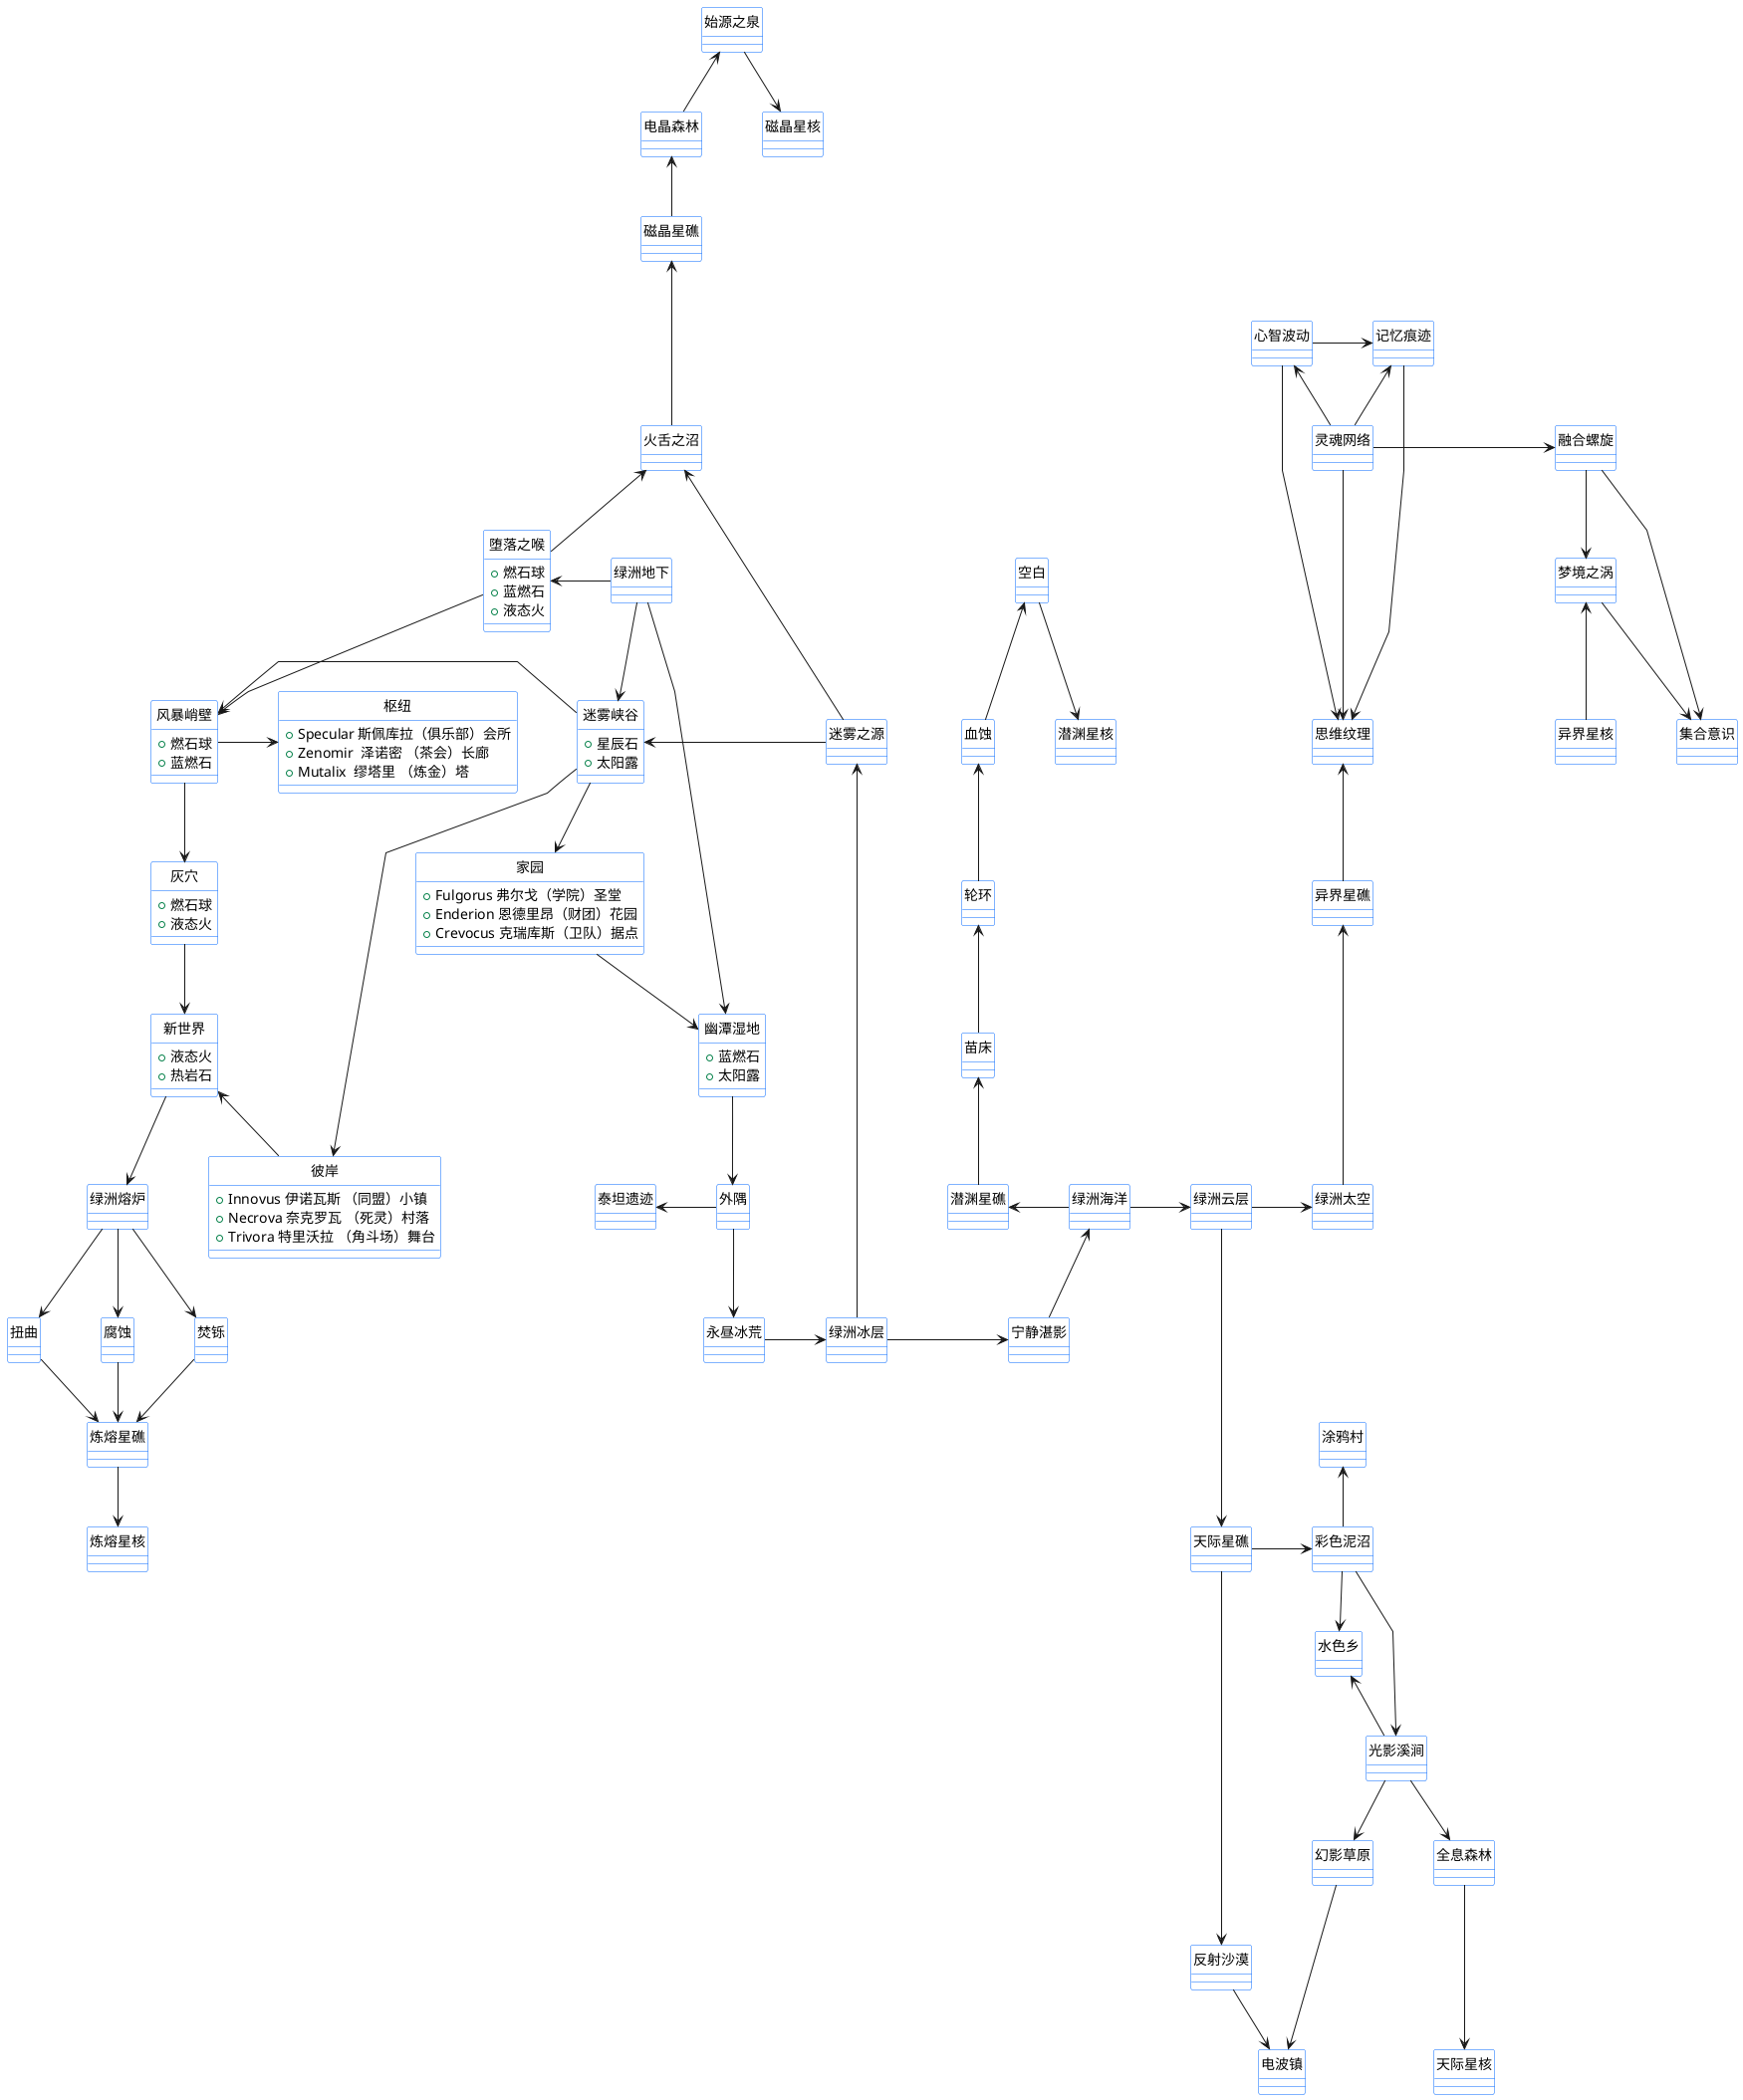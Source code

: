﻿@startuml

!define ENTITY class 

skinparam linetype polyline
skinparam ranksep 60
skinparam nodesep 60
hide circle
skinparam classBackgroundColor #fff
skinparam classBorderColor #0066ff
ENTITY 绿洲熔炉 {}
ENTITY 绿洲地下 {}
ENTITY 绿洲冰层 {}
ENTITY 绿洲海洋 {}
ENTITY 绿洲云层 {}
ENTITY 绿洲太空 {}



绿洲海洋 -right-> 绿洲云层 


ENTITY 潜渊星礁 {}
ENTITY 天际星礁 {}
ENTITY 异界星礁 {}
ENTITY 炼熔星礁 {}
ENTITY 磁晶星礁 {}
绿洲云层 ----> 天际星礁
绿洲云层 -right-> 绿洲太空
绿洲太空 -up--> 异界星礁
绿洲海洋 -left-> 潜渊星礁
绿洲熔炉 -->焚铄
绿洲熔炉 -->扭曲
绿洲熔炉 -->腐蚀
焚铄 --> 炼熔星礁
扭曲 --> 炼熔星礁
腐蚀 --> 炼熔星礁
ENTITY 炼熔星核 {}
炼熔星礁 --> 炼熔星核
ENTITY 彼岸 {
 + Innovus 伊诺瓦斯 （同盟）小镇
 + Necrova 奈克罗瓦 （死灵）村落
 + Trivora 特里沃拉 （角斗场）舞台
}
ENTITY 枢纽 {
 + Specular 斯佩库拉（俱乐部）会所
 + Zenomir  泽诺密 （茶会）长廊
 + Mutalix  缪塔里 （炼金）塔
}
ENTITY 家园 {
 + Fulgorus 弗尔戈（学院）圣堂
 + Enderion 恩德里昂（财团）花园
 + Crevocus 克瑞库斯（卫队）据点
}


ENTITY 外隅 {
}
ENTITY 泰坦遗迹 {
}
外隅 -left-> 泰坦遗迹

绿洲地下 --> 迷雾峡谷

迷雾峡谷 --> 彼岸
迷雾峡谷 --> 家园
绿洲地下 -left-> 堕落之喉
绿洲地下 -right-> 幽潭湿地
迷雾峡谷 -left-> 风暴峭壁
风暴峭壁 --> 灰穴
灰穴 -->新世界
幽潭湿地 --> 外隅
风暴峭壁 -right-> 枢纽
彼岸 -up->新世界
家园 -->幽潭湿地
新世界 --> 绿洲熔炉

外隅 --> 永昼冰荒
堕落之喉 --> 风暴峭壁

ENTITY 迷雾峡谷 {
 +星辰石
 +太阳露
}
ENTITY 新世界 {
  +液态火
  +热岩石
}
ENTITY 堕落之喉 {
  +燃石球
  +蓝燃石
  +液态火
}
ENTITY 灰穴 {
  +燃石球
  +液态火
}
ENTITY 风暴峭壁 {
  +燃石球
  +蓝燃石
}
ENTITY 幽潭湿地 {
  +蓝燃石
  +太阳露
}

绿洲冰层 -left->迷雾之源
迷雾之源 -up->火舌之沼
永昼冰荒 -right-> 绿洲冰层
绿洲冰层 -right--->宁静湛影
火舌之沼 -up--> 磁晶星礁
堕落之喉 -up->  火舌之沼
宁静湛影 -up-> 绿洲海洋 
ENTITY 迷雾之源 {}
ENTITY 火舌之沼 {}
ENTITY 永昼冰荒 {}
ENTITY 宁静湛影 {}

ENTITY 电晶森林 {}
ENTITY 始源之泉 {}
ENTITY 磁晶星核 {}
磁晶星礁 -up-> 电晶森林
电晶森林 -up-> 始源之泉
始源之泉 --> 磁晶星核
迷雾之源 -left-> 迷雾峡谷

ENTITY 苗床 {}
ENTITY 轮环 {}
ENTITY 血蚀 {}
ENTITY 空白 {}
ENTITY 潜渊星核 {}

潜渊星礁 -up-> 苗床
苗床 -up-> 轮环
轮环 -up-> 血蚀
血蚀 -up-> 空白
空白 --> 潜渊星核


ENTITY 彩色泥沼 {}
ENTITY 幻影草原 {}
ENTITY 反射沙漠 {}
ENTITY 全息森林 {}
ENTITY 光影溪涧 {}
ENTITY 天际星核 {}
ENTITY 彩色泥沼 {}
ENTITY 水色乡 {}
ENTITY 涂鸦村 {}
ENTITY 电波镇 {}


天际星礁 --right-> 彩色泥沼
彩色泥沼 --> 光影溪涧
彩色泥沼 -up-> 涂鸦村
光影溪涧 --> 幻影草原
彩色泥沼 --> 水色乡
光影溪涧 -up-> 水色乡
幻影草原 ---> 电波镇
光影溪涧 --> 全息森林
全息森林 ---> 天际星核
天际星礁 -right-> 反射沙漠
反射沙漠 --> 电波镇


异界星礁 -up-> 思维纹理


灵魂网络 --->  思维纹理
灵魂网络 -left--> 心智波动

心智波动 -right-> 记忆痕迹
心智波动 --> 思维纹理
记忆痕迹 --> 思维纹理
灵魂网络 -up-> 记忆痕迹
ENTITY 灵魂网络 {}
ENTITY 思维纹理 {}
ENTITY 心智波动 {}
ENTITY 记忆痕迹 {}
灵魂网络 -right-> 融合螺旋
融合螺旋 --> 集合意识
梦境之涡 --> 集合意识
融合螺旋 --> 梦境之涡
ENTITY 融合螺旋 {}
ENTITY 梦境之涡 {}
ENTITY 集合意识 {}
ENTITY 异界星核 {}
异界星核 -up-> 梦境之涡

@enduml
